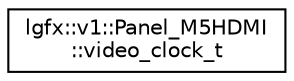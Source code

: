 digraph "Graphical Class Hierarchy"
{
 // LATEX_PDF_SIZE
  edge [fontname="Helvetica",fontsize="10",labelfontname="Helvetica",labelfontsize="10"];
  node [fontname="Helvetica",fontsize="10",shape=record];
  rankdir="LR";
  Node0 [label="lgfx::v1::Panel_M5HDMI\l::video_clock_t",height=0.2,width=0.4,color="black", fillcolor="white", style="filled",URL="$dd/d2c/structlgfx_1_1v1_1_1Panel__M5HDMI_1_1video__clock__t.html",tooltip=" "];
}
